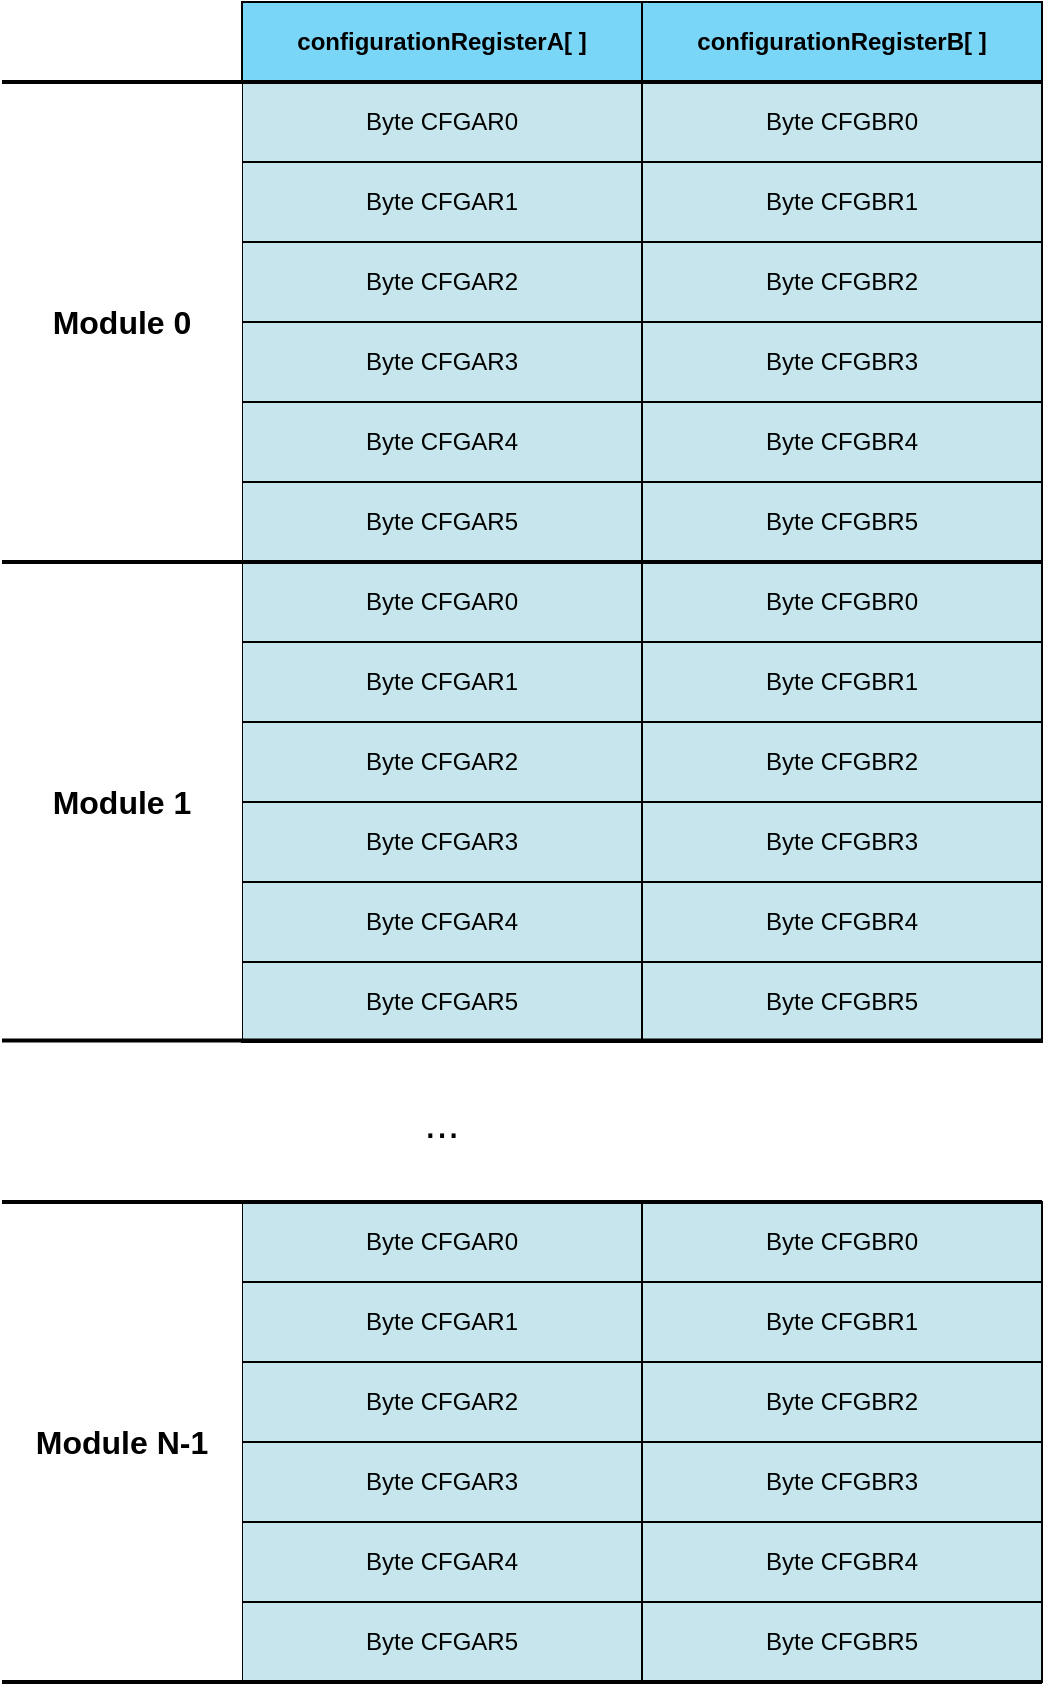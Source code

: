 <mxfile version="25.0.2">
  <diagram name="Seite-1" id="hPg8SPZopmh8AGZJrN-p">
    <mxGraphModel dx="1364" dy="1816" grid="1" gridSize="10" guides="1" tooltips="1" connect="1" arrows="1" fold="1" page="1" pageScale="1" pageWidth="827" pageHeight="1169" math="0" shadow="0">
      <root>
        <mxCell id="0" />
        <mxCell id="1" parent="0" />
        <mxCell id="DEjZVQlh6ZJTVWUGv1k4-184" value="Byte CFGAR0" style="rounded=0;whiteSpace=wrap;html=1;fillColor=#c6e5ed;strokeColor=default;" vertex="1" parent="1">
          <mxGeometry x="160" y="80" width="200" height="40" as="geometry" />
        </mxCell>
        <mxCell id="DEjZVQlh6ZJTVWUGv1k4-185" value="Byte CFGAR1" style="rounded=0;whiteSpace=wrap;html=1;fillColor=#c6e5ed;strokeColor=default;" vertex="1" parent="1">
          <mxGeometry x="160" y="120" width="200" height="40" as="geometry" />
        </mxCell>
        <mxCell id="DEjZVQlh6ZJTVWUGv1k4-186" value="Byte CFGAR2" style="rounded=0;whiteSpace=wrap;html=1;fillColor=#c6e5ed;strokeColor=default;" vertex="1" parent="1">
          <mxGeometry x="160" y="160" width="200" height="40" as="geometry" />
        </mxCell>
        <mxCell id="DEjZVQlh6ZJTVWUGv1k4-187" value="Byte CFGAR3" style="rounded=0;whiteSpace=wrap;html=1;fillColor=#c6e5ed;strokeColor=default;" vertex="1" parent="1">
          <mxGeometry x="160" y="200" width="200" height="40" as="geometry" />
        </mxCell>
        <mxCell id="DEjZVQlh6ZJTVWUGv1k4-188" value="Byte CFGAR4" style="rounded=0;whiteSpace=wrap;html=1;fillColor=#c6e5ed;strokeColor=default;" vertex="1" parent="1">
          <mxGeometry x="160" y="240" width="200" height="40" as="geometry" />
        </mxCell>
        <mxCell id="DEjZVQlh6ZJTVWUGv1k4-189" value="Byte CFGAR5" style="rounded=0;whiteSpace=wrap;html=1;fillColor=#c6e5ed;strokeColor=default;" vertex="1" parent="1">
          <mxGeometry x="160" y="280" width="200" height="40" as="geometry" />
        </mxCell>
        <mxCell id="DEjZVQlh6ZJTVWUGv1k4-190" value="Byte CFGAR0" style="rounded=0;whiteSpace=wrap;html=1;fillColor=#c6e5ed;strokeColor=default;" vertex="1" parent="1">
          <mxGeometry x="160" y="320" width="200" height="40" as="geometry" />
        </mxCell>
        <mxCell id="DEjZVQlh6ZJTVWUGv1k4-191" value="Byte CFGAR1" style="rounded=0;whiteSpace=wrap;html=1;fillColor=#c6e5ed;strokeColor=default;" vertex="1" parent="1">
          <mxGeometry x="160" y="360" width="200" height="40" as="geometry" />
        </mxCell>
        <mxCell id="DEjZVQlh6ZJTVWUGv1k4-192" value="Byte CFGAR2" style="rounded=0;whiteSpace=wrap;html=1;fillColor=#c6e5ed;strokeColor=default;" vertex="1" parent="1">
          <mxGeometry x="160" y="400" width="200" height="40" as="geometry" />
        </mxCell>
        <mxCell id="DEjZVQlh6ZJTVWUGv1k4-193" value="Byte CFGAR3" style="rounded=0;whiteSpace=wrap;html=1;fillColor=#c6e5ed;strokeColor=default;" vertex="1" parent="1">
          <mxGeometry x="160" y="440" width="200" height="40" as="geometry" />
        </mxCell>
        <mxCell id="DEjZVQlh6ZJTVWUGv1k4-194" value="Byte CFGAR4" style="rounded=0;whiteSpace=wrap;html=1;fillColor=#c6e5ed;strokeColor=default;" vertex="1" parent="1">
          <mxGeometry x="160" y="480" width="200" height="40" as="geometry" />
        </mxCell>
        <mxCell id="DEjZVQlh6ZJTVWUGv1k4-195" value="Byte CFGAR5" style="rounded=0;whiteSpace=wrap;html=1;fillColor=#c6e5ed;strokeColor=default;" vertex="1" parent="1">
          <mxGeometry x="160" y="520" width="200" height="40" as="geometry" />
        </mxCell>
        <mxCell id="DEjZVQlh6ZJTVWUGv1k4-196" value="Byte CFGAR0" style="rounded=0;whiteSpace=wrap;html=1;fillColor=#c6e5ed;strokeColor=default;" vertex="1" parent="1">
          <mxGeometry x="160" y="640" width="200" height="40" as="geometry" />
        </mxCell>
        <mxCell id="DEjZVQlh6ZJTVWUGv1k4-197" value="Byte CFGAR1" style="rounded=0;whiteSpace=wrap;html=1;fillColor=#c6e5ed;strokeColor=default;" vertex="1" parent="1">
          <mxGeometry x="160" y="680" width="200" height="40" as="geometry" />
        </mxCell>
        <mxCell id="DEjZVQlh6ZJTVWUGv1k4-198" value="Byte CFGAR2" style="rounded=0;whiteSpace=wrap;html=1;fillColor=#c6e5ed;strokeColor=default;" vertex="1" parent="1">
          <mxGeometry x="160" y="720" width="200" height="40" as="geometry" />
        </mxCell>
        <mxCell id="DEjZVQlh6ZJTVWUGv1k4-199" value="Byte CFGAR3" style="rounded=0;whiteSpace=wrap;html=1;fillColor=#c6e5ed;strokeColor=default;" vertex="1" parent="1">
          <mxGeometry x="160" y="760" width="200" height="40" as="geometry" />
        </mxCell>
        <mxCell id="DEjZVQlh6ZJTVWUGv1k4-200" value="Byte CFGAR4" style="rounded=0;whiteSpace=wrap;html=1;fillColor=#c6e5ed;strokeColor=default;" vertex="1" parent="1">
          <mxGeometry x="160" y="800" width="200" height="40" as="geometry" />
        </mxCell>
        <mxCell id="DEjZVQlh6ZJTVWUGv1k4-201" value="Byte CFGAR5" style="rounded=0;whiteSpace=wrap;html=1;fillColor=#c6e5ed;strokeColor=default;" vertex="1" parent="1">
          <mxGeometry x="160" y="840" width="200" height="40" as="geometry" />
        </mxCell>
        <mxCell id="DEjZVQlh6ZJTVWUGv1k4-202" value="..." style="rounded=0;whiteSpace=wrap;html=1;fontSize=21;strokeColor=none;fillColor=none;" vertex="1" parent="1">
          <mxGeometry x="160" y="560" width="200" height="80" as="geometry" />
        </mxCell>
        <mxCell id="DEjZVQlh6ZJTVWUGv1k4-203" value="&lt;b&gt;configurationRegisterA[ ]&lt;/b&gt;" style="rounded=0;whiteSpace=wrap;html=1;fillColor=#7ad6f7;strokeColor=default;" vertex="1" parent="1">
          <mxGeometry x="160" y="40" width="200" height="40" as="geometry" />
        </mxCell>
        <mxCell id="DEjZVQlh6ZJTVWUGv1k4-204" value="&lt;b&gt;configurationRegisterB[ ]&lt;/b&gt;" style="rounded=0;whiteSpace=wrap;html=1;fillColor=#7ad6f7;strokeColor=default;" vertex="1" parent="1">
          <mxGeometry x="360" y="40" width="200" height="40" as="geometry" />
        </mxCell>
        <mxCell id="DEjZVQlh6ZJTVWUGv1k4-205" value="Module 0" style="rounded=0;whiteSpace=wrap;html=1;strokeColor=none;fontSize=16;fontStyle=1" vertex="1" parent="1">
          <mxGeometry x="40" y="80" width="120" height="240" as="geometry" />
        </mxCell>
        <mxCell id="DEjZVQlh6ZJTVWUGv1k4-206" value="Module 1" style="rounded=0;whiteSpace=wrap;html=1;strokeColor=none;fontSize=16;fontStyle=1" vertex="1" parent="1">
          <mxGeometry x="40" y="320" width="120" height="240" as="geometry" />
        </mxCell>
        <mxCell id="DEjZVQlh6ZJTVWUGv1k4-207" value="Module N-1" style="rounded=0;whiteSpace=wrap;html=1;strokeColor=none;fontSize=16;fontStyle=1" vertex="1" parent="1">
          <mxGeometry x="40" y="640" width="120" height="240" as="geometry" />
        </mxCell>
        <mxCell id="DEjZVQlh6ZJTVWUGv1k4-208" value="Byte CFGBR0" style="rounded=0;whiteSpace=wrap;html=1;fillColor=#c6e5ed;strokeColor=default;" vertex="1" parent="1">
          <mxGeometry x="360" y="80" width="200" height="40" as="geometry" />
        </mxCell>
        <mxCell id="DEjZVQlh6ZJTVWUGv1k4-209" value="Byte CFGBR1" style="rounded=0;whiteSpace=wrap;html=1;fillColor=#c6e5ed;strokeColor=default;" vertex="1" parent="1">
          <mxGeometry x="360" y="120" width="200" height="40" as="geometry" />
        </mxCell>
        <mxCell id="DEjZVQlh6ZJTVWUGv1k4-210" value="Byte CFGBR2" style="rounded=0;whiteSpace=wrap;html=1;fillColor=#c6e5ed;strokeColor=default;" vertex="1" parent="1">
          <mxGeometry x="360" y="160" width="200" height="40" as="geometry" />
        </mxCell>
        <mxCell id="DEjZVQlh6ZJTVWUGv1k4-211" value="Byte CFGBR3" style="rounded=0;whiteSpace=wrap;html=1;fillColor=#c6e5ed;strokeColor=default;" vertex="1" parent="1">
          <mxGeometry x="360" y="200" width="200" height="40" as="geometry" />
        </mxCell>
        <mxCell id="DEjZVQlh6ZJTVWUGv1k4-212" value="Byte CFGBR4" style="rounded=0;whiteSpace=wrap;html=1;fillColor=#c6e5ed;strokeColor=default;" vertex="1" parent="1">
          <mxGeometry x="360" y="240" width="200" height="40" as="geometry" />
        </mxCell>
        <mxCell id="DEjZVQlh6ZJTVWUGv1k4-213" value="Byte CFGBR5" style="rounded=0;whiteSpace=wrap;html=1;fillColor=#c6e5ed;strokeColor=default;" vertex="1" parent="1">
          <mxGeometry x="360" y="280" width="200" height="40" as="geometry" />
        </mxCell>
        <mxCell id="DEjZVQlh6ZJTVWUGv1k4-214" value="Byte CFGBR0" style="rounded=0;whiteSpace=wrap;html=1;fillColor=#c6e5ed;strokeColor=default;" vertex="1" parent="1">
          <mxGeometry x="360" y="320" width="200" height="40" as="geometry" />
        </mxCell>
        <mxCell id="DEjZVQlh6ZJTVWUGv1k4-215" value="Byte CFGBR1" style="rounded=0;whiteSpace=wrap;html=1;fillColor=#c6e5ed;strokeColor=default;" vertex="1" parent="1">
          <mxGeometry x="360" y="360" width="200" height="40" as="geometry" />
        </mxCell>
        <mxCell id="DEjZVQlh6ZJTVWUGv1k4-216" value="Byte CFGBR2" style="rounded=0;whiteSpace=wrap;html=1;fillColor=#c6e5ed;strokeColor=default;" vertex="1" parent="1">
          <mxGeometry x="360" y="400" width="200" height="40" as="geometry" />
        </mxCell>
        <mxCell id="DEjZVQlh6ZJTVWUGv1k4-217" value="Byte CFGBR3" style="rounded=0;whiteSpace=wrap;html=1;fillColor=#c6e5ed;strokeColor=default;" vertex="1" parent="1">
          <mxGeometry x="360" y="440" width="200" height="40" as="geometry" />
        </mxCell>
        <mxCell id="DEjZVQlh6ZJTVWUGv1k4-218" value="Byte CFGBR4" style="rounded=0;whiteSpace=wrap;html=1;fillColor=#c6e5ed;strokeColor=default;" vertex="1" parent="1">
          <mxGeometry x="360" y="480" width="200" height="40" as="geometry" />
        </mxCell>
        <mxCell id="DEjZVQlh6ZJTVWUGv1k4-219" value="Byte CFGBR5" style="rounded=0;whiteSpace=wrap;html=1;fillColor=#c6e5ed;strokeColor=default;" vertex="1" parent="1">
          <mxGeometry x="360" y="520" width="200" height="40" as="geometry" />
        </mxCell>
        <mxCell id="DEjZVQlh6ZJTVWUGv1k4-220" value="Byte CFGBR0" style="rounded=0;whiteSpace=wrap;html=1;fillColor=#c6e5ed;strokeColor=default;" vertex="1" parent="1">
          <mxGeometry x="360" y="640" width="200" height="40" as="geometry" />
        </mxCell>
        <mxCell id="DEjZVQlh6ZJTVWUGv1k4-221" value="Byte CFGBR1" style="rounded=0;whiteSpace=wrap;html=1;fillColor=#c6e5ed;strokeColor=default;" vertex="1" parent="1">
          <mxGeometry x="360" y="680" width="200" height="40" as="geometry" />
        </mxCell>
        <mxCell id="DEjZVQlh6ZJTVWUGv1k4-222" value="Byte CFGBR2" style="rounded=0;whiteSpace=wrap;html=1;fillColor=#c6e5ed;strokeColor=default;" vertex="1" parent="1">
          <mxGeometry x="360" y="720" width="200" height="40" as="geometry" />
        </mxCell>
        <mxCell id="DEjZVQlh6ZJTVWUGv1k4-223" value="Byte CFGBR3" style="rounded=0;whiteSpace=wrap;html=1;fillColor=#c6e5ed;strokeColor=default;" vertex="1" parent="1">
          <mxGeometry x="360" y="760" width="200" height="40" as="geometry" />
        </mxCell>
        <mxCell id="DEjZVQlh6ZJTVWUGv1k4-224" value="Byte CFGBR4" style="rounded=0;whiteSpace=wrap;html=1;fillColor=#c6e5ed;strokeColor=default;" vertex="1" parent="1">
          <mxGeometry x="360" y="800" width="200" height="40" as="geometry" />
        </mxCell>
        <mxCell id="DEjZVQlh6ZJTVWUGv1k4-225" value="Byte CFGBR5" style="rounded=0;whiteSpace=wrap;html=1;fillColor=#c6e5ed;strokeColor=default;" vertex="1" parent="1">
          <mxGeometry x="360" y="840" width="200" height="40" as="geometry" />
        </mxCell>
        <mxCell id="DEjZVQlh6ZJTVWUGv1k4-226" value="" style="endArrow=none;html=1;strokeWidth=2;rounded=0;entryX=1;entryY=1;entryDx=0;entryDy=0;exitX=0;exitY=0;exitDx=0;exitDy=0;" edge="1" parent="1" source="DEjZVQlh6ZJTVWUGv1k4-205" target="DEjZVQlh6ZJTVWUGv1k4-204">
          <mxGeometry width="50" height="50" relative="1" as="geometry">
            <mxPoint x="360" y="280" as="sourcePoint" />
            <mxPoint x="410" y="230" as="targetPoint" />
          </mxGeometry>
        </mxCell>
        <mxCell id="DEjZVQlh6ZJTVWUGv1k4-227" value="" style="endArrow=none;html=1;strokeWidth=2;rounded=0;entryX=1;entryY=1;entryDx=0;entryDy=0;exitX=0;exitY=0;exitDx=0;exitDy=0;" edge="1" parent="1">
          <mxGeometry width="50" height="50" relative="1" as="geometry">
            <mxPoint x="40" y="320" as="sourcePoint" />
            <mxPoint x="560" y="320" as="targetPoint" />
          </mxGeometry>
        </mxCell>
        <mxCell id="DEjZVQlh6ZJTVWUGv1k4-228" value="" style="endArrow=none;html=1;strokeWidth=2;rounded=0;entryX=1;entryY=1;entryDx=0;entryDy=0;exitX=0;exitY=0;exitDx=0;exitDy=0;" edge="1" parent="1">
          <mxGeometry width="50" height="50" relative="1" as="geometry">
            <mxPoint x="40" y="559.23" as="sourcePoint" />
            <mxPoint x="560" y="559.23" as="targetPoint" />
          </mxGeometry>
        </mxCell>
        <mxCell id="DEjZVQlh6ZJTVWUGv1k4-229" value="" style="endArrow=none;html=1;strokeWidth=2;rounded=0;entryX=1;entryY=1;entryDx=0;entryDy=0;exitX=0;exitY=0;exitDx=0;exitDy=0;" edge="1" parent="1">
          <mxGeometry width="50" height="50" relative="1" as="geometry">
            <mxPoint x="40" y="640" as="sourcePoint" />
            <mxPoint x="560" y="640" as="targetPoint" />
          </mxGeometry>
        </mxCell>
        <mxCell id="DEjZVQlh6ZJTVWUGv1k4-230" value="" style="endArrow=none;html=1;strokeWidth=2;rounded=0;entryX=1;entryY=1;entryDx=0;entryDy=0;exitX=0;exitY=0;exitDx=0;exitDy=0;" edge="1" parent="1">
          <mxGeometry width="50" height="50" relative="1" as="geometry">
            <mxPoint x="40" y="880" as="sourcePoint" />
            <mxPoint x="560" y="880" as="targetPoint" />
          </mxGeometry>
        </mxCell>
      </root>
    </mxGraphModel>
  </diagram>
</mxfile>

